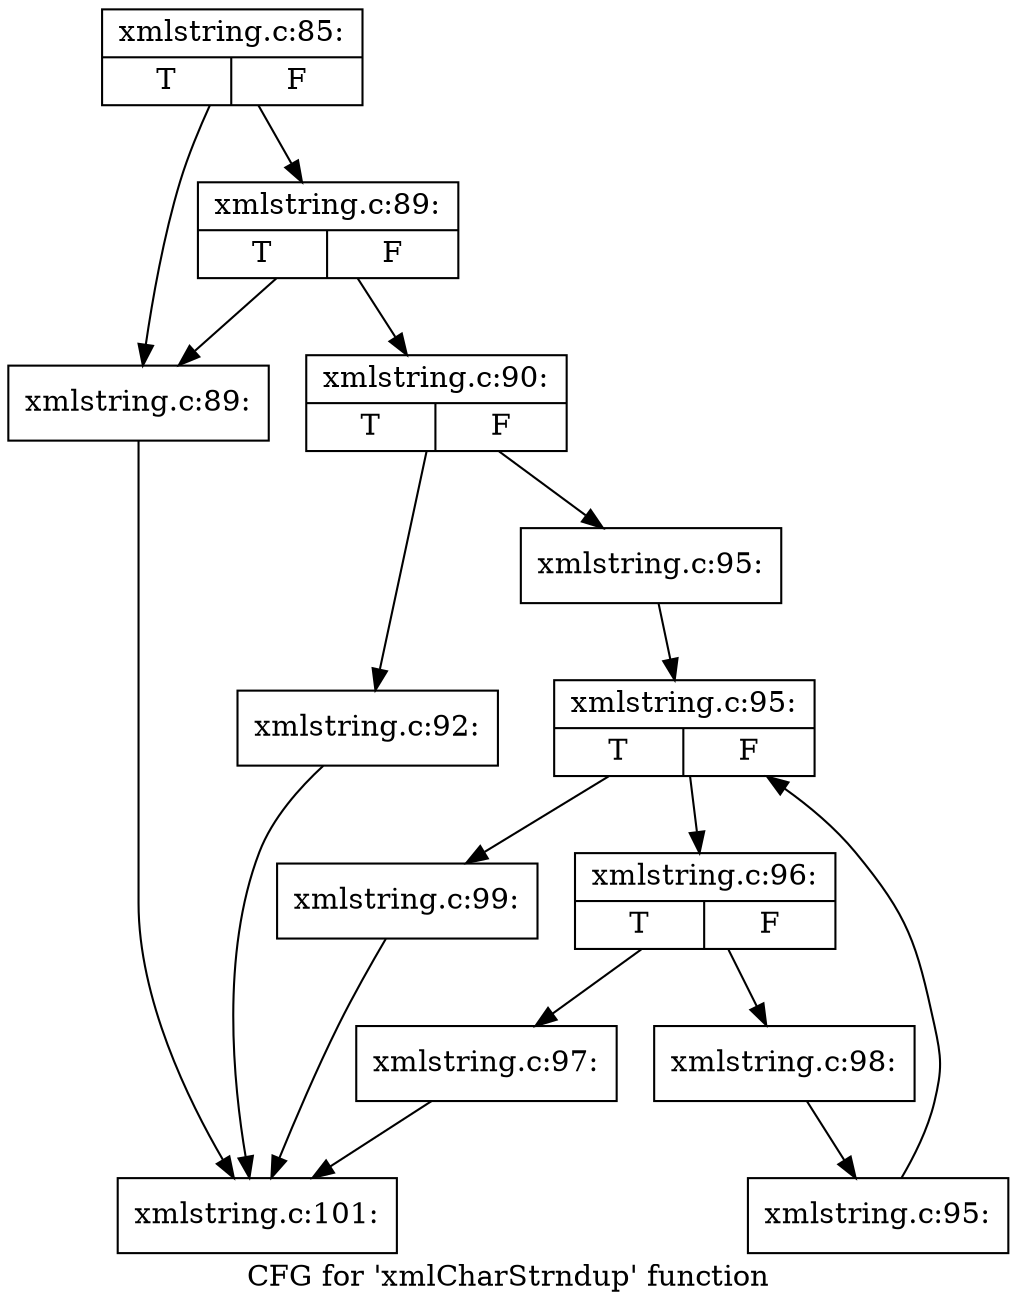 digraph "CFG for 'xmlCharStrndup' function" {
	label="CFG for 'xmlCharStrndup' function";

	Node0x38aa0f0 [shape=record,label="{xmlstring.c:85:|{<s0>T|<s1>F}}"];
	Node0x38aa0f0 -> Node0x38ad270;
	Node0x38aa0f0 -> Node0x38ad310;
	Node0x38ad310 [shape=record,label="{xmlstring.c:89:|{<s0>T|<s1>F}}"];
	Node0x38ad310 -> Node0x38ad270;
	Node0x38ad310 -> Node0x38ad2c0;
	Node0x38ad270 [shape=record,label="{xmlstring.c:89:}"];
	Node0x38ad270 -> Node0x38a77e0;
	Node0x38ad2c0 [shape=record,label="{xmlstring.c:90:|{<s0>T|<s1>F}}"];
	Node0x38ad2c0 -> Node0x38ae350;
	Node0x38ad2c0 -> Node0x38ae3a0;
	Node0x38ae350 [shape=record,label="{xmlstring.c:92:}"];
	Node0x38ae350 -> Node0x38a77e0;
	Node0x38ae3a0 [shape=record,label="{xmlstring.c:95:}"];
	Node0x38ae3a0 -> Node0x38aeb30;
	Node0x38aeb30 [shape=record,label="{xmlstring.c:95:|{<s0>T|<s1>F}}"];
	Node0x38aeb30 -> Node0x38aee10;
	Node0x38aeb30 -> Node0x38ae990;
	Node0x38aee10 [shape=record,label="{xmlstring.c:96:|{<s0>T|<s1>F}}"];
	Node0x38aee10 -> Node0x38af740;
	Node0x38aee10 -> Node0x38af790;
	Node0x38af740 [shape=record,label="{xmlstring.c:97:}"];
	Node0x38af740 -> Node0x38a77e0;
	Node0x38af790 [shape=record,label="{xmlstring.c:98:}"];
	Node0x38af790 -> Node0x38aed80;
	Node0x38aed80 [shape=record,label="{xmlstring.c:95:}"];
	Node0x38aed80 -> Node0x38aeb30;
	Node0x38ae990 [shape=record,label="{xmlstring.c:99:}"];
	Node0x38ae990 -> Node0x38a77e0;
	Node0x38a77e0 [shape=record,label="{xmlstring.c:101:}"];
}
